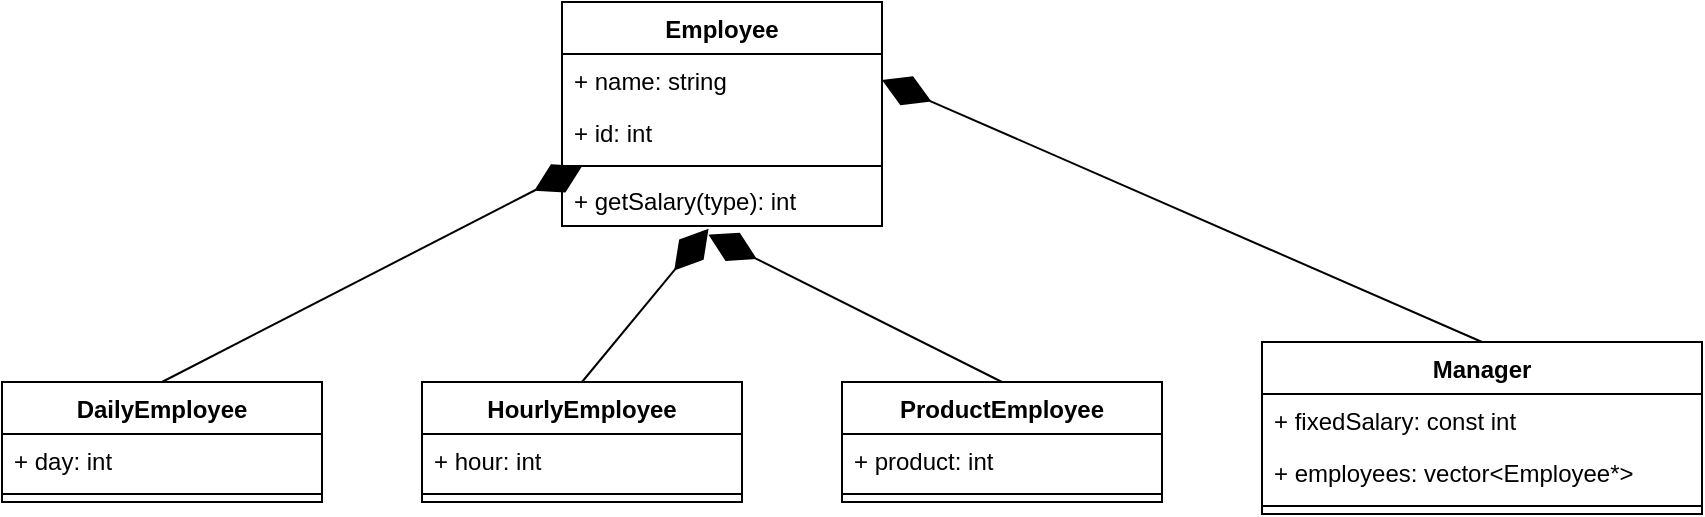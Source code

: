 <mxfile version="17.5.0" type="device"><diagram id="SuxRjPcB9gC-hhnrZV4R" name="Page-1"><mxGraphModel dx="1751" dy="661" grid="1" gridSize="10" guides="1" tooltips="1" connect="1" arrows="1" fold="1" page="1" pageScale="1" pageWidth="850" pageHeight="1100" math="0" shadow="0"><root><mxCell id="0"/><mxCell id="1" parent="0"/><mxCell id="RXRXY7wNx4PJ4seLkKJH-1" value="Employee&#10;" style="swimlane;fontStyle=1;align=center;verticalAlign=top;childLayout=stackLayout;horizontal=1;startSize=26;horizontalStack=0;resizeParent=1;resizeParentMax=0;resizeLast=0;collapsible=1;marginBottom=0;" parent="1" vertex="1"><mxGeometry x="110" y="60" width="160" height="112" as="geometry"/></mxCell><mxCell id="RXRXY7wNx4PJ4seLkKJH-2" value="+ name: string&#10;" style="text;strokeColor=none;fillColor=none;align=left;verticalAlign=top;spacingLeft=4;spacingRight=4;overflow=hidden;rotatable=0;points=[[0,0.5],[1,0.5]];portConstraint=eastwest;" parent="RXRXY7wNx4PJ4seLkKJH-1" vertex="1"><mxGeometry y="26" width="160" height="26" as="geometry"/></mxCell><mxCell id="jqSsvHJMqqOdOb2zkKoe-26" value="+ id: int&#10;" style="text;strokeColor=none;fillColor=none;align=left;verticalAlign=top;spacingLeft=4;spacingRight=4;overflow=hidden;rotatable=0;points=[[0,0.5],[1,0.5]];portConstraint=eastwest;" vertex="1" parent="RXRXY7wNx4PJ4seLkKJH-1"><mxGeometry y="52" width="160" height="26" as="geometry"/></mxCell><mxCell id="RXRXY7wNx4PJ4seLkKJH-3" value="" style="line;strokeWidth=1;fillColor=none;align=left;verticalAlign=middle;spacingTop=-1;spacingLeft=3;spacingRight=3;rotatable=0;labelPosition=right;points=[];portConstraint=eastwest;" parent="RXRXY7wNx4PJ4seLkKJH-1" vertex="1"><mxGeometry y="78" width="160" height="8" as="geometry"/></mxCell><mxCell id="RXRXY7wNx4PJ4seLkKJH-4" value="+ getSalary(type): int" style="text;strokeColor=none;fillColor=none;align=left;verticalAlign=top;spacingLeft=4;spacingRight=4;overflow=hidden;rotatable=0;points=[[0,0.5],[1,0.5]];portConstraint=eastwest;" parent="RXRXY7wNx4PJ4seLkKJH-1" vertex="1"><mxGeometry y="86" width="160" height="26" as="geometry"/></mxCell><mxCell id="jqSsvHJMqqOdOb2zkKoe-1" value="DailyEmployee&#10;" style="swimlane;fontStyle=1;align=center;verticalAlign=top;childLayout=stackLayout;horizontal=1;startSize=26;horizontalStack=0;resizeParent=1;resizeParentMax=0;resizeLast=0;collapsible=1;marginBottom=0;" vertex="1" parent="1"><mxGeometry x="-170" y="250" width="160" height="60" as="geometry"/></mxCell><mxCell id="jqSsvHJMqqOdOb2zkKoe-41" value="+ day: int&#10;" style="text;strokeColor=none;fillColor=none;align=left;verticalAlign=top;spacingLeft=4;spacingRight=4;overflow=hidden;rotatable=0;points=[[0,0.5],[1,0.5]];portConstraint=eastwest;" vertex="1" parent="jqSsvHJMqqOdOb2zkKoe-1"><mxGeometry y="26" width="160" height="26" as="geometry"/></mxCell><mxCell id="jqSsvHJMqqOdOb2zkKoe-3" value="" style="line;strokeWidth=1;fillColor=none;align=left;verticalAlign=middle;spacingTop=-1;spacingLeft=3;spacingRight=3;rotatable=0;labelPosition=right;points=[];portConstraint=eastwest;" vertex="1" parent="jqSsvHJMqqOdOb2zkKoe-1"><mxGeometry y="52" width="160" height="8" as="geometry"/></mxCell><mxCell id="jqSsvHJMqqOdOb2zkKoe-6" value="HourlyEmployee&#10;" style="swimlane;fontStyle=1;align=center;verticalAlign=top;childLayout=stackLayout;horizontal=1;startSize=26;horizontalStack=0;resizeParent=1;resizeParentMax=0;resizeLast=0;collapsible=1;marginBottom=0;" vertex="1" parent="1"><mxGeometry x="40" y="250" width="160" height="60" as="geometry"/></mxCell><mxCell id="jqSsvHJMqqOdOb2zkKoe-42" value="+ hour: int&#10;" style="text;strokeColor=none;fillColor=none;align=left;verticalAlign=top;spacingLeft=4;spacingRight=4;overflow=hidden;rotatable=0;points=[[0,0.5],[1,0.5]];portConstraint=eastwest;" vertex="1" parent="jqSsvHJMqqOdOb2zkKoe-6"><mxGeometry y="26" width="160" height="26" as="geometry"/></mxCell><mxCell id="jqSsvHJMqqOdOb2zkKoe-8" value="" style="line;strokeWidth=1;fillColor=none;align=left;verticalAlign=middle;spacingTop=-1;spacingLeft=3;spacingRight=3;rotatable=0;labelPosition=right;points=[];portConstraint=eastwest;" vertex="1" parent="jqSsvHJMqqOdOb2zkKoe-6"><mxGeometry y="52" width="160" height="8" as="geometry"/></mxCell><mxCell id="jqSsvHJMqqOdOb2zkKoe-10" value="ProductEmployee" style="swimlane;fontStyle=1;align=center;verticalAlign=top;childLayout=stackLayout;horizontal=1;startSize=26;horizontalStack=0;resizeParent=1;resizeParentMax=0;resizeLast=0;collapsible=1;marginBottom=0;" vertex="1" parent="1"><mxGeometry x="250" y="250" width="160" height="60" as="geometry"/></mxCell><mxCell id="jqSsvHJMqqOdOb2zkKoe-43" value="+ product: int&#10;" style="text;strokeColor=none;fillColor=none;align=left;verticalAlign=top;spacingLeft=4;spacingRight=4;overflow=hidden;rotatable=0;points=[[0,0.5],[1,0.5]];portConstraint=eastwest;" vertex="1" parent="jqSsvHJMqqOdOb2zkKoe-10"><mxGeometry y="26" width="160" height="26" as="geometry"/></mxCell><mxCell id="jqSsvHJMqqOdOb2zkKoe-12" value="" style="line;strokeWidth=1;fillColor=none;align=left;verticalAlign=middle;spacingTop=-1;spacingLeft=3;spacingRight=3;rotatable=0;labelPosition=right;points=[];portConstraint=eastwest;" vertex="1" parent="jqSsvHJMqqOdOb2zkKoe-10"><mxGeometry y="52" width="160" height="8" as="geometry"/></mxCell><mxCell id="jqSsvHJMqqOdOb2zkKoe-14" value="Manager" style="swimlane;fontStyle=1;align=center;verticalAlign=top;childLayout=stackLayout;horizontal=1;startSize=26;horizontalStack=0;resizeParent=1;resizeParentMax=0;resizeLast=0;collapsible=1;marginBottom=0;" vertex="1" parent="1"><mxGeometry x="460" y="230" width="220" height="86" as="geometry"/></mxCell><mxCell id="jqSsvHJMqqOdOb2zkKoe-44" value="+ fixedSalary: const int&#10;" style="text;strokeColor=none;fillColor=none;align=left;verticalAlign=top;spacingLeft=4;spacingRight=4;overflow=hidden;rotatable=0;points=[[0,0.5],[1,0.5]];portConstraint=eastwest;" vertex="1" parent="jqSsvHJMqqOdOb2zkKoe-14"><mxGeometry y="26" width="220" height="26" as="geometry"/></mxCell><mxCell id="jqSsvHJMqqOdOb2zkKoe-45" value="+ employees: vector&lt;Employee*&gt;&#10;" style="text;strokeColor=none;fillColor=none;align=left;verticalAlign=top;spacingLeft=4;spacingRight=4;overflow=hidden;rotatable=0;points=[[0,0.5],[1,0.5]];portConstraint=eastwest;" vertex="1" parent="jqSsvHJMqqOdOb2zkKoe-14"><mxGeometry y="52" width="220" height="26" as="geometry"/></mxCell><mxCell id="jqSsvHJMqqOdOb2zkKoe-16" value="" style="line;strokeWidth=1;fillColor=none;align=left;verticalAlign=middle;spacingTop=-1;spacingLeft=3;spacingRight=3;rotatable=0;labelPosition=right;points=[];portConstraint=eastwest;" vertex="1" parent="jqSsvHJMqqOdOb2zkKoe-14"><mxGeometry y="78" width="220" height="8" as="geometry"/></mxCell><mxCell id="jqSsvHJMqqOdOb2zkKoe-22" value="" style="endArrow=diamondThin;endFill=1;endSize=24;html=1;rounded=0;entryX=0.063;entryY=0.5;entryDx=0;entryDy=0;entryPerimeter=0;exitX=0.5;exitY=0;exitDx=0;exitDy=0;" edge="1" parent="1" source="jqSsvHJMqqOdOb2zkKoe-1" target="RXRXY7wNx4PJ4seLkKJH-3"><mxGeometry width="160" relative="1" as="geometry"><mxPoint x="-90" y="170" as="sourcePoint"/><mxPoint x="70" y="170" as="targetPoint"/></mxGeometry></mxCell><mxCell id="jqSsvHJMqqOdOb2zkKoe-23" value="" style="endArrow=diamondThin;endFill=1;endSize=24;html=1;rounded=0;entryX=0.458;entryY=1.054;entryDx=0;entryDy=0;exitX=0.5;exitY=0;exitDx=0;exitDy=0;entryPerimeter=0;" edge="1" parent="1" source="jqSsvHJMqqOdOb2zkKoe-6" target="RXRXY7wNx4PJ4seLkKJH-4"><mxGeometry width="160" relative="1" as="geometry"><mxPoint x="-80" y="260" as="sourcePoint"/><mxPoint x="155.12" y="154.688" as="targetPoint"/></mxGeometry></mxCell><mxCell id="jqSsvHJMqqOdOb2zkKoe-24" value="" style="endArrow=diamondThin;endFill=1;endSize=24;html=1;rounded=0;exitX=0.5;exitY=0;exitDx=0;exitDy=0;entryX=0.458;entryY=1.168;entryDx=0;entryDy=0;entryPerimeter=0;" edge="1" parent="1" source="jqSsvHJMqqOdOb2zkKoe-10" target="RXRXY7wNx4PJ4seLkKJH-4"><mxGeometry width="160" relative="1" as="geometry"><mxPoint x="130.0" y="260" as="sourcePoint"/><mxPoint x="190" y="160" as="targetPoint"/></mxGeometry></mxCell><mxCell id="jqSsvHJMqqOdOb2zkKoe-25" value="" style="endArrow=diamondThin;endFill=1;endSize=24;html=1;rounded=0;exitX=0.5;exitY=0;exitDx=0;exitDy=0;entryX=1;entryY=0.5;entryDx=0;entryDy=0;" edge="1" parent="1" source="jqSsvHJMqqOdOb2zkKoe-14" target="RXRXY7wNx4PJ4seLkKJH-2"><mxGeometry width="160" relative="1" as="geometry"><mxPoint x="446.72" y="260" as="sourcePoint"/><mxPoint x="271" y="120" as="targetPoint"/></mxGeometry></mxCell></root></mxGraphModel></diagram></mxfile>